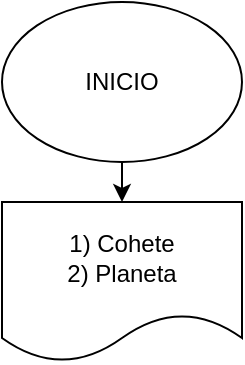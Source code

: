 <mxfile>
    <diagram id="vbsQQ8D1PeASTmH_FcFY" name="Página-1">
        <mxGraphModel dx="576" dy="384" grid="1" gridSize="10" guides="1" tooltips="1" connect="1" arrows="1" fold="1" page="1" pageScale="1" pageWidth="827" pageHeight="1169" math="0" shadow="0">
            <root>
                <mxCell id="0"/>
                <mxCell id="1" parent="0"/>
                <mxCell id="4" style="edgeStyle=none;html=1;exitX=0.5;exitY=1;exitDx=0;exitDy=0;" edge="1" parent="1" source="2" target="3">
                    <mxGeometry relative="1" as="geometry"/>
                </mxCell>
                <mxCell id="2" value="INICIO" style="ellipse;whiteSpace=wrap;html=1;" vertex="1" parent="1">
                    <mxGeometry x="240" y="10" width="120" height="80" as="geometry"/>
                </mxCell>
                <mxCell id="3" value="1) Cohete&lt;div&gt;2) Planeta&lt;/div&gt;" style="shape=document;whiteSpace=wrap;html=1;boundedLbl=1;" vertex="1" parent="1">
                    <mxGeometry x="240" y="110" width="120" height="80" as="geometry"/>
                </mxCell>
            </root>
        </mxGraphModel>
    </diagram>
</mxfile>
